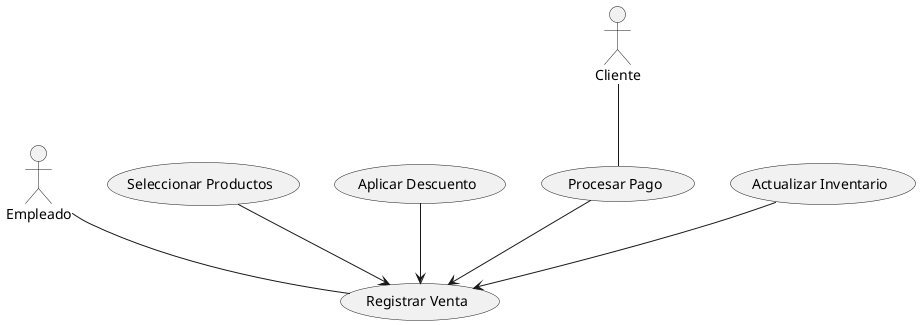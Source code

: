 @startuml
actor Empleado
actor Cliente

(Seleccionar Productos) --> (Registrar Venta)
(Aplicar Descuento) --> (Registrar Venta)
(Procesar Pago) --> (Registrar Venta)
(Actualizar Inventario) --> (Registrar Venta)

Empleado -- (Registrar Venta)
Cliente -- (Procesar Pago)
@enduml
